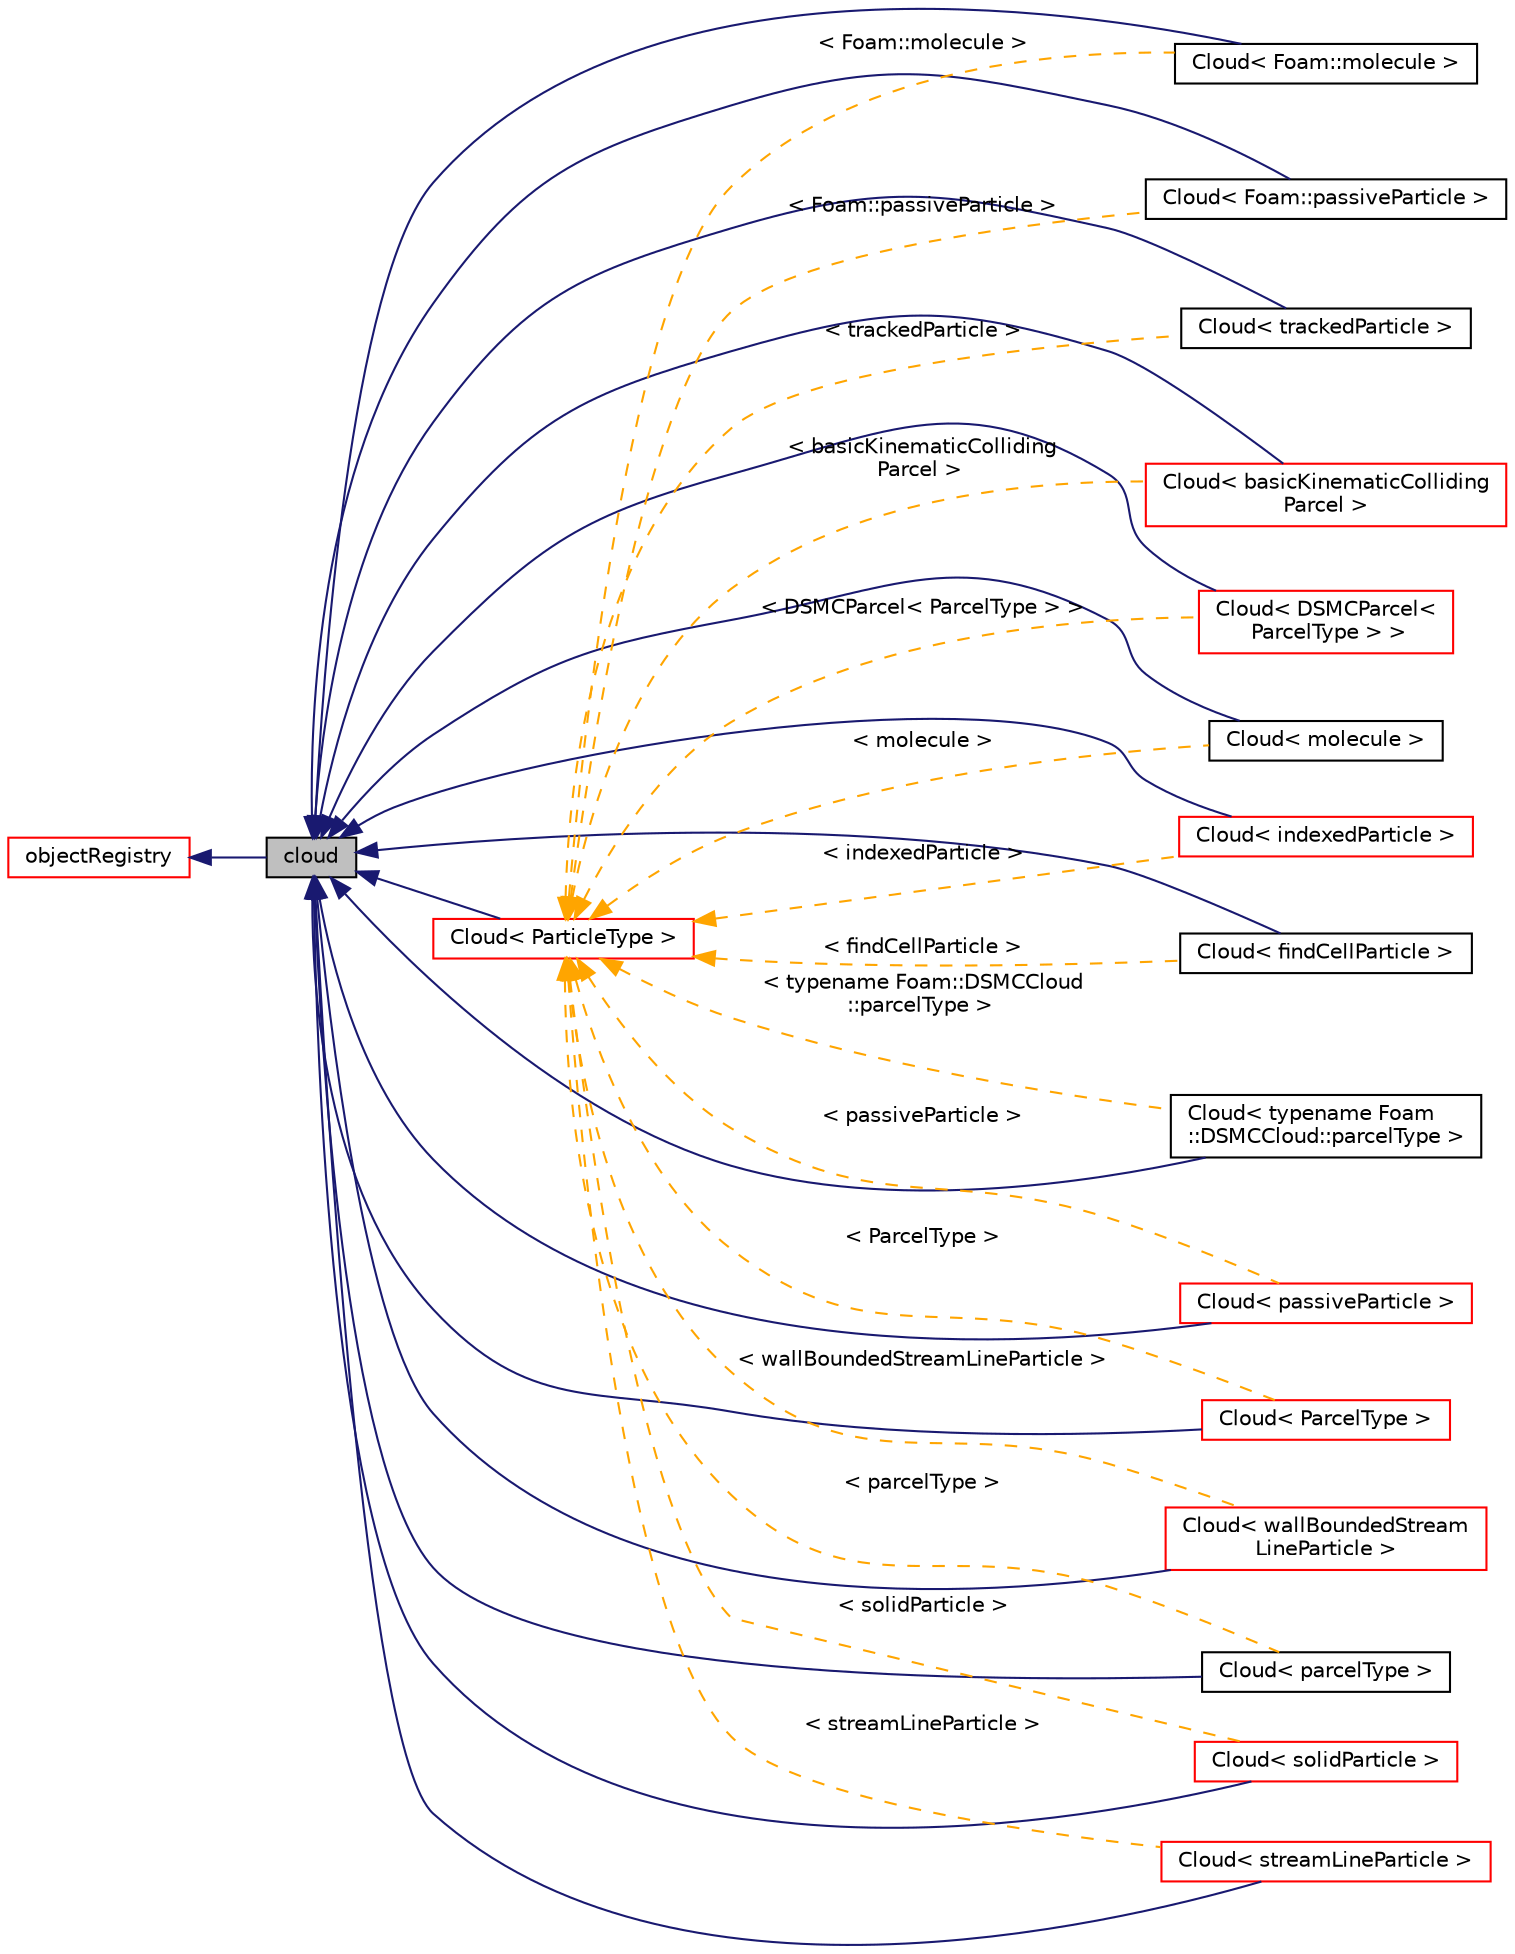 digraph "cloud"
{
  bgcolor="transparent";
  edge [fontname="Helvetica",fontsize="10",labelfontname="Helvetica",labelfontsize="10"];
  node [fontname="Helvetica",fontsize="10",shape=record];
  rankdir="LR";
  Node1 [label="cloud",height=0.2,width=0.4,color="black", fillcolor="grey75", style="filled", fontcolor="black"];
  Node2 -> Node1 [dir="back",color="midnightblue",fontsize="10",style="solid",fontname="Helvetica"];
  Node2 [label="objectRegistry",height=0.2,width=0.4,color="red",URL="$a01735.html",tooltip="Registry of regIOobjects. "];
  Node1 -> Node3 [dir="back",color="midnightblue",fontsize="10",style="solid",fontname="Helvetica"];
  Node3 [label="Cloud\< basicKinematicColliding\lParcel \>",height=0.2,width=0.4,color="red",URL="$a00277.html"];
  Node1 -> Node4 [dir="back",color="midnightblue",fontsize="10",style="solid",fontname="Helvetica"];
  Node4 [label="Cloud\< DSMCParcel\<\l ParcelType \> \>",height=0.2,width=0.4,color="red",URL="$a00277.html"];
  Node1 -> Node5 [dir="back",color="midnightblue",fontsize="10",style="solid",fontname="Helvetica"];
  Node5 [label="Cloud\< findCellParticle \>",height=0.2,width=0.4,color="black",URL="$a00277.html"];
  Node1 -> Node6 [dir="back",color="midnightblue",fontsize="10",style="solid",fontname="Helvetica"];
  Node6 [label="Cloud\< Foam::molecule \>",height=0.2,width=0.4,color="black",URL="$a00277.html"];
  Node1 -> Node7 [dir="back",color="midnightblue",fontsize="10",style="solid",fontname="Helvetica"];
  Node7 [label="Cloud\< Foam::passiveParticle \>",height=0.2,width=0.4,color="black",URL="$a00277.html"];
  Node1 -> Node8 [dir="back",color="midnightblue",fontsize="10",style="solid",fontname="Helvetica"];
  Node8 [label="Cloud\< indexedParticle \>",height=0.2,width=0.4,color="red",URL="$a00277.html"];
  Node1 -> Node9 [dir="back",color="midnightblue",fontsize="10",style="solid",fontname="Helvetica"];
  Node9 [label="Cloud\< molecule \>",height=0.2,width=0.4,color="black",URL="$a00277.html"];
  Node1 -> Node10 [dir="back",color="midnightblue",fontsize="10",style="solid",fontname="Helvetica"];
  Node10 [label="Cloud\< parcelType \>",height=0.2,width=0.4,color="black",URL="$a00277.html"];
  Node1 -> Node11 [dir="back",color="midnightblue",fontsize="10",style="solid",fontname="Helvetica"];
  Node11 [label="Cloud\< ParcelType \>",height=0.2,width=0.4,color="red",URL="$a00277.html"];
  Node1 -> Node12 [dir="back",color="midnightblue",fontsize="10",style="solid",fontname="Helvetica"];
  Node12 [label="Cloud\< passiveParticle \>",height=0.2,width=0.4,color="red",URL="$a00277.html"];
  Node1 -> Node13 [dir="back",color="midnightblue",fontsize="10",style="solid",fontname="Helvetica"];
  Node13 [label="Cloud\< solidParticle \>",height=0.2,width=0.4,color="red",URL="$a00277.html"];
  Node1 -> Node14 [dir="back",color="midnightblue",fontsize="10",style="solid",fontname="Helvetica"];
  Node14 [label="Cloud\< streamLineParticle \>",height=0.2,width=0.4,color="red",URL="$a00277.html"];
  Node1 -> Node15 [dir="back",color="midnightblue",fontsize="10",style="solid",fontname="Helvetica"];
  Node15 [label="Cloud\< trackedParticle \>",height=0.2,width=0.4,color="black",URL="$a00277.html"];
  Node1 -> Node16 [dir="back",color="midnightblue",fontsize="10",style="solid",fontname="Helvetica"];
  Node16 [label="Cloud\< typename Foam\l::DSMCCloud::parcelType \>",height=0.2,width=0.4,color="black",URL="$a00277.html"];
  Node1 -> Node17 [dir="back",color="midnightblue",fontsize="10",style="solid",fontname="Helvetica"];
  Node17 [label="Cloud\< wallBoundedStream\lLineParticle \>",height=0.2,width=0.4,color="red",URL="$a00277.html"];
  Node1 -> Node18 [dir="back",color="midnightblue",fontsize="10",style="solid",fontname="Helvetica"];
  Node18 [label="Cloud\< ParticleType \>",height=0.2,width=0.4,color="red",URL="$a00277.html",tooltip="Base cloud calls templated on particle type. "];
  Node18 -> Node7 [dir="back",color="orange",fontsize="10",style="dashed",label=" \< Foam::passiveParticle \>" ,fontname="Helvetica"];
  Node18 -> Node17 [dir="back",color="orange",fontsize="10",style="dashed",label=" \< wallBoundedStreamLineParticle \>" ,fontname="Helvetica"];
  Node18 -> Node5 [dir="back",color="orange",fontsize="10",style="dashed",label=" \< findCellParticle \>" ,fontname="Helvetica"];
  Node18 -> Node8 [dir="back",color="orange",fontsize="10",style="dashed",label=" \< indexedParticle \>" ,fontname="Helvetica"];
  Node18 -> Node3 [dir="back",color="orange",fontsize="10",style="dashed",label=" \< basicKinematicColliding\lParcel \>" ,fontname="Helvetica"];
  Node18 -> Node16 [dir="back",color="orange",fontsize="10",style="dashed",label=" \< typename Foam::DSMCCloud\l::parcelType \>" ,fontname="Helvetica"];
  Node18 -> Node15 [dir="back",color="orange",fontsize="10",style="dashed",label=" \< trackedParticle \>" ,fontname="Helvetica"];
  Node18 -> Node11 [dir="back",color="orange",fontsize="10",style="dashed",label=" \< ParcelType \>" ,fontname="Helvetica"];
  Node18 -> Node6 [dir="back",color="orange",fontsize="10",style="dashed",label=" \< Foam::molecule \>" ,fontname="Helvetica"];
  Node18 -> Node13 [dir="back",color="orange",fontsize="10",style="dashed",label=" \< solidParticle \>" ,fontname="Helvetica"];
  Node18 -> Node10 [dir="back",color="orange",fontsize="10",style="dashed",label=" \< parcelType \>" ,fontname="Helvetica"];
  Node18 -> Node9 [dir="back",color="orange",fontsize="10",style="dashed",label=" \< molecule \>" ,fontname="Helvetica"];
  Node18 -> Node4 [dir="back",color="orange",fontsize="10",style="dashed",label=" \< DSMCParcel\< ParcelType \> \>" ,fontname="Helvetica"];
  Node18 -> Node12 [dir="back",color="orange",fontsize="10",style="dashed",label=" \< passiveParticle \>" ,fontname="Helvetica"];
  Node18 -> Node14 [dir="back",color="orange",fontsize="10",style="dashed",label=" \< streamLineParticle \>" ,fontname="Helvetica"];
}

